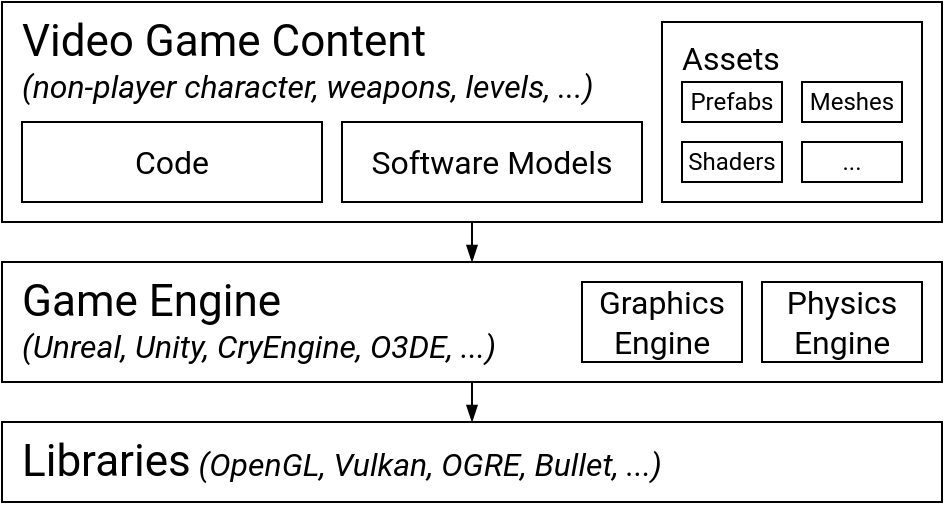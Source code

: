 <mxfile version="21.6.8">
  <diagram name="Fig-1" id="W5h1FC-y1tdI-noMdm_y">
    <mxGraphModel dx="712" dy="461" grid="1" gridSize="10" guides="1" tooltips="1" connect="1" arrows="1" fold="1" page="0" pageScale="1" pageWidth="827" pageHeight="1169" math="0" shadow="0">
      <root>
        <mxCell id="88yhg96iL_U2UTGS-qJR-0" />
        <mxCell id="88yhg96iL_U2UTGS-qJR-1" parent="88yhg96iL_U2UTGS-qJR-0" />
        <mxCell id="88yhg96iL_U2UTGS-qJR-3" style="edgeStyle=orthogonalEdgeStyle;rounded=0;orthogonalLoop=1;jettySize=auto;html=1;exitX=0.5;exitY=1;exitDx=0;exitDy=0;entryX=0.5;entryY=0;entryDx=0;entryDy=0;endArrow=blockThin;endFill=1;" parent="88yhg96iL_U2UTGS-qJR-1" source="88yhg96iL_U2UTGS-qJR-4" target="88yhg96iL_U2UTGS-qJR-7" edge="1">
          <mxGeometry relative="1" as="geometry" />
        </mxCell>
        <mxCell id="88yhg96iL_U2UTGS-qJR-4" value="&lt;div style=&quot;font-size: 22px&quot;&gt;&lt;div style=&quot;font-size: 16px&quot;&gt;&lt;font style=&quot;font-size: 22px&quot;&gt;Video Game Content&lt;/font&gt;&lt;/div&gt;&lt;div style=&quot;font-size: 16px&quot;&gt;&lt;i&gt;(non-player character, weapons, levels, ...)&lt;/i&gt;&lt;/div&gt;&lt;/div&gt;" style="rounded=0;whiteSpace=wrap;html=1;align=left;verticalAlign=top;spacingTop=0;spacingLeft=8;fontSize=22;fontFamily=Roboto;fontSource=https%3A%2F%2Ffonts.googleapis.com%2Fcss%3Ffamily%3DRoboto;" parent="88yhg96iL_U2UTGS-qJR-1" vertex="1">
          <mxGeometry x="70" y="320" width="470" height="110" as="geometry" />
        </mxCell>
        <mxCell id="88yhg96iL_U2UTGS-qJR-5" value="&lt;div style=&quot;font-size: 16px&quot;&gt;&lt;font style=&quot;font-size: 22px&quot;&gt;Libraries&lt;/font&gt;&lt;i&gt; (OpenGL, Vulkan, OGRE, Bullet, ...)&lt;/i&gt;&lt;br style=&quot;font-size: 16px&quot;&gt;&lt;/div&gt;" style="rounded=0;whiteSpace=wrap;html=1;align=left;verticalAlign=top;spacingTop=0;spacingLeft=8;fontSize=16;fontFamily=Roboto;fontSource=https%3A%2F%2Ffonts.googleapis.com%2Fcss%3Ffamily%3DRoboto;" parent="88yhg96iL_U2UTGS-qJR-1" vertex="1">
          <mxGeometry x="70" y="530" width="470" height="40" as="geometry" />
        </mxCell>
        <mxCell id="88yhg96iL_U2UTGS-qJR-6" style="edgeStyle=orthogonalEdgeStyle;rounded=0;orthogonalLoop=1;jettySize=auto;html=1;exitX=0.5;exitY=1;exitDx=0;exitDy=0;entryX=0.5;entryY=0;entryDx=0;entryDy=0;endArrow=blockThin;endFill=1;" parent="88yhg96iL_U2UTGS-qJR-1" source="88yhg96iL_U2UTGS-qJR-7" target="88yhg96iL_U2UTGS-qJR-5" edge="1">
          <mxGeometry relative="1" as="geometry" />
        </mxCell>
        <mxCell id="88yhg96iL_U2UTGS-qJR-7" value="&lt;div style=&quot;font-size: 22px&quot;&gt;&lt;div style=&quot;font-size: 16px&quot;&gt;&lt;font style=&quot;font-size: 22px&quot;&gt;Game Engine&lt;/font&gt;&lt;/div&gt;&lt;div style=&quot;font-size: 16px&quot;&gt;&lt;i&gt;(Unreal, Unity, CryEngine, &lt;/i&gt;&lt;i&gt;&lt;span&gt;O3DE, &lt;/span&gt;...)&lt;/i&gt;&lt;/div&gt;&lt;/div&gt;" style="rounded=0;whiteSpace=wrap;html=1;align=left;verticalAlign=top;spacingTop=0;spacingLeft=8;fontSize=22;fontFamily=Roboto;fontSource=https%3A%2F%2Ffonts.googleapis.com%2Fcss%3Ffamily%3DRoboto;" parent="88yhg96iL_U2UTGS-qJR-1" vertex="1">
          <mxGeometry x="70" y="450" width="470" height="60" as="geometry" />
        </mxCell>
        <mxCell id="88yhg96iL_U2UTGS-qJR-8" value="Code" style="rounded=0;whiteSpace=wrap;html=1;fontSize=16;fontFamily=Roboto;fontSource=https%3A%2F%2Ffonts.googleapis.com%2Fcss%3Ffamily%3DRoboto;" parent="88yhg96iL_U2UTGS-qJR-1" vertex="1">
          <mxGeometry x="80" y="380" width="150" height="40" as="geometry" />
        </mxCell>
        <mxCell id="88yhg96iL_U2UTGS-qJR-9" value="Software Models" style="rounded=0;whiteSpace=wrap;html=1;fontSize=16;fontFamily=Roboto;fontSource=https%3A%2F%2Ffonts.googleapis.com%2Fcss%3Ffamily%3DRoboto;" parent="88yhg96iL_U2UTGS-qJR-1" vertex="1">
          <mxGeometry x="240" y="380" width="150" height="40" as="geometry" />
        </mxCell>
        <mxCell id="88yhg96iL_U2UTGS-qJR-10" value="Graphics Engine" style="rounded=0;whiteSpace=wrap;html=1;fontSize=16;fontFamily=Roboto;fontSource=https%3A%2F%2Ffonts.googleapis.com%2Fcss%3Ffamily%3DRoboto;" parent="88yhg96iL_U2UTGS-qJR-1" vertex="1">
          <mxGeometry x="360" y="460" width="80" height="40" as="geometry" />
        </mxCell>
        <mxCell id="88yhg96iL_U2UTGS-qJR-11" value="Physics Engine" style="rounded=0;whiteSpace=wrap;html=1;fontSize=16;fontFamily=Roboto;fontSource=https%3A%2F%2Ffonts.googleapis.com%2Fcss%3Ffamily%3DRoboto;spacing=2;" parent="88yhg96iL_U2UTGS-qJR-1" vertex="1">
          <mxGeometry x="450" y="460" width="80" height="40" as="geometry" />
        </mxCell>
        <mxCell id="88yhg96iL_U2UTGS-qJR-12" value="Assets" style="rounded=0;whiteSpace=wrap;html=1;labelPosition=center;verticalLabelPosition=middle;align=left;verticalAlign=top;spacingLeft=8;spacingTop=2;fontSize=16;fontFamily=Roboto;fontSource=https%3A%2F%2Ffonts.googleapis.com%2Fcss%3Ffamily%3DRoboto;" parent="88yhg96iL_U2UTGS-qJR-1" vertex="1">
          <mxGeometry x="400" y="330" width="130" height="90" as="geometry" />
        </mxCell>
        <mxCell id="88yhg96iL_U2UTGS-qJR-13" value="Prefabs" style="rounded=0;whiteSpace=wrap;html=1;fontFamily=Roboto;fontSource=https%3A%2F%2Ffonts.googleapis.com%2Fcss%3Ffamily%3DRoboto;" parent="88yhg96iL_U2UTGS-qJR-1" vertex="1">
          <mxGeometry x="410" y="360" width="50" height="20" as="geometry" />
        </mxCell>
        <mxCell id="88yhg96iL_U2UTGS-qJR-14" value="Shaders" style="rounded=0;whiteSpace=wrap;html=1;fontFamily=Roboto;fontSource=https%3A%2F%2Ffonts.googleapis.com%2Fcss%3Ffamily%3DRoboto;" parent="88yhg96iL_U2UTGS-qJR-1" vertex="1">
          <mxGeometry x="410" y="390" width="50" height="20" as="geometry" />
        </mxCell>
        <mxCell id="88yhg96iL_U2UTGS-qJR-15" value="Meshes" style="rounded=0;whiteSpace=wrap;html=1;fontFamily=Roboto;fontSource=https%3A%2F%2Ffonts.googleapis.com%2Fcss%3Ffamily%3DRoboto;" parent="88yhg96iL_U2UTGS-qJR-1" vertex="1">
          <mxGeometry x="470" y="360" width="50" height="20" as="geometry" />
        </mxCell>
        <mxCell id="88yhg96iL_U2UTGS-qJR-16" value="&lt;div&gt;...&lt;/div&gt;" style="rounded=0;whiteSpace=wrap;html=1;fontFamily=Roboto;fontSource=https%3A%2F%2Ffonts.googleapis.com%2Fcss%3Ffamily%3DRoboto;" parent="88yhg96iL_U2UTGS-qJR-1" vertex="1">
          <mxGeometry x="470" y="390" width="50" height="20" as="geometry" />
        </mxCell>
      </root>
    </mxGraphModel>
  </diagram>
</mxfile>
